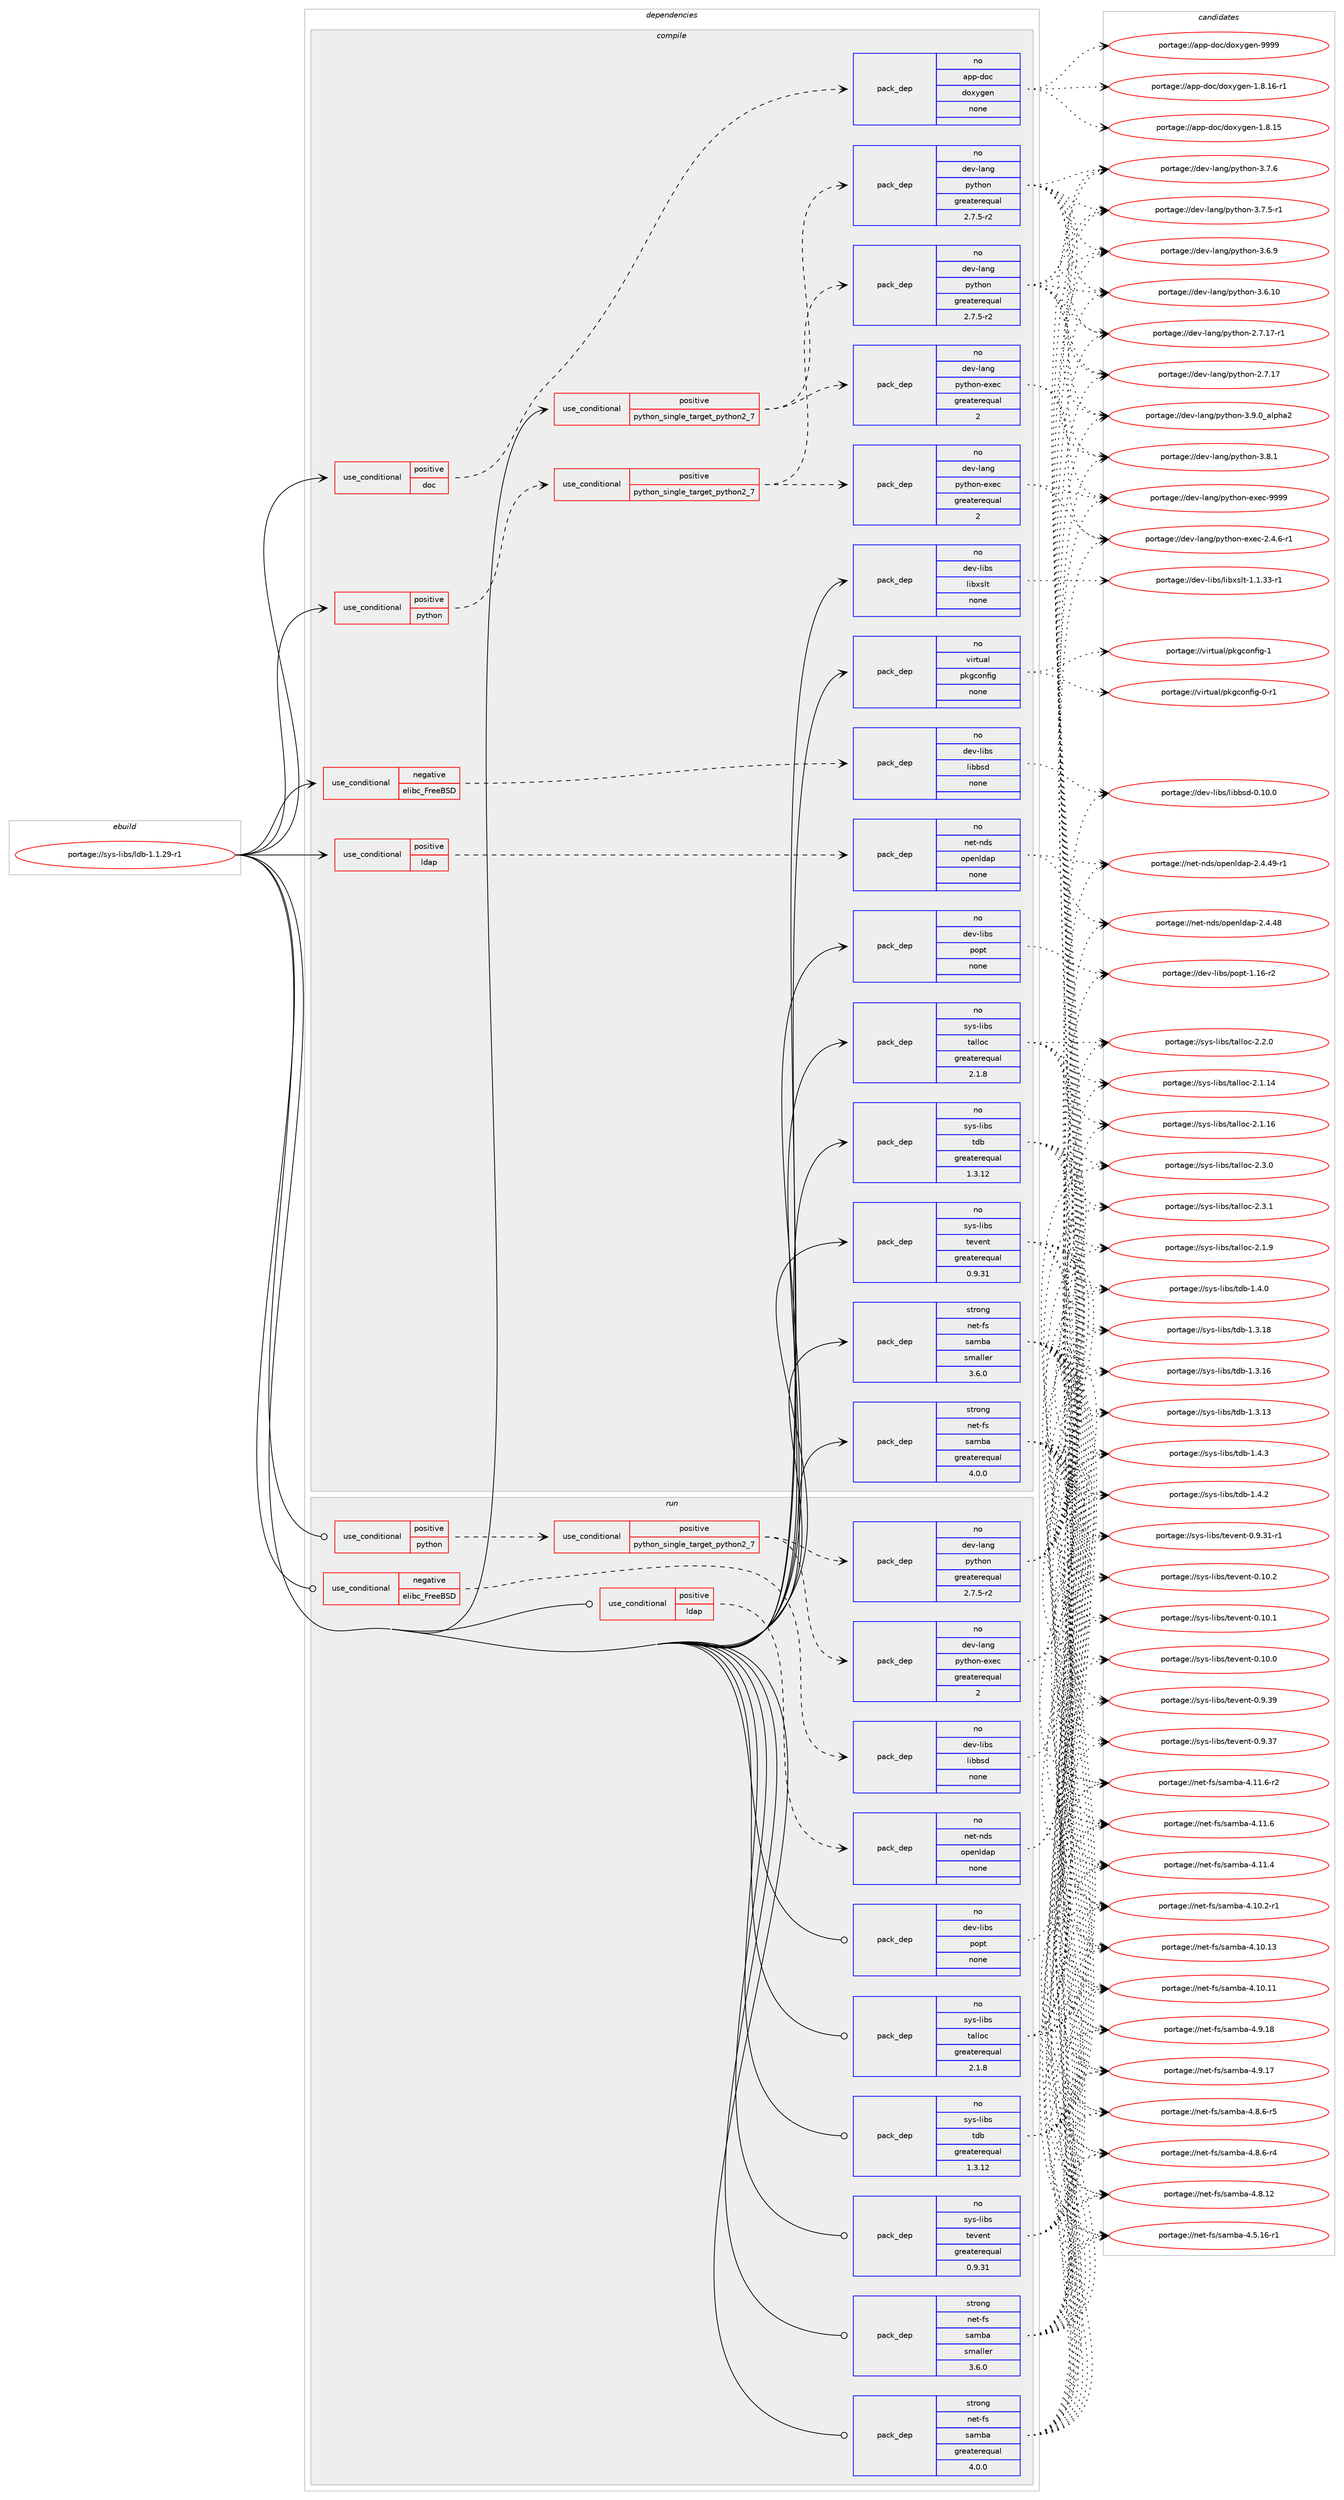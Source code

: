 digraph prolog {

# *************
# Graph options
# *************

newrank=true;
concentrate=true;
compound=true;
graph [rankdir=LR,fontname=Helvetica,fontsize=10,ranksep=1.5];#, ranksep=2.5, nodesep=0.2];
edge  [arrowhead=vee];
node  [fontname=Helvetica,fontsize=10];

# **********
# The ebuild
# **********

subgraph cluster_leftcol {
color=gray;
rank=same;
label=<<i>ebuild</i>>;
id [label="portage://sys-libs/ldb-1.1.29-r1", color=red, width=4, href="../sys-libs/ldb-1.1.29-r1.svg"];
}

# ****************
# The dependencies
# ****************

subgraph cluster_midcol {
color=gray;
label=<<i>dependencies</i>>;
subgraph cluster_compile {
fillcolor="#eeeeee";
style=filled;
label=<<i>compile</i>>;
subgraph cond8039 {
dependency42321 [label=<<TABLE BORDER="0" CELLBORDER="1" CELLSPACING="0" CELLPADDING="4"><TR><TD ROWSPAN="3" CELLPADDING="10">use_conditional</TD></TR><TR><TD>negative</TD></TR><TR><TD>elibc_FreeBSD</TD></TR></TABLE>>, shape=none, color=red];
subgraph pack33317 {
dependency42322 [label=<<TABLE BORDER="0" CELLBORDER="1" CELLSPACING="0" CELLPADDING="4" WIDTH="220"><TR><TD ROWSPAN="6" CELLPADDING="30">pack_dep</TD></TR><TR><TD WIDTH="110">no</TD></TR><TR><TD>dev-libs</TD></TR><TR><TD>libbsd</TD></TR><TR><TD>none</TD></TR><TR><TD></TD></TR></TABLE>>, shape=none, color=blue];
}
dependency42321:e -> dependency42322:w [weight=20,style="dashed",arrowhead="vee"];
}
id:e -> dependency42321:w [weight=20,style="solid",arrowhead="vee"];
subgraph cond8040 {
dependency42323 [label=<<TABLE BORDER="0" CELLBORDER="1" CELLSPACING="0" CELLPADDING="4"><TR><TD ROWSPAN="3" CELLPADDING="10">use_conditional</TD></TR><TR><TD>positive</TD></TR><TR><TD>doc</TD></TR></TABLE>>, shape=none, color=red];
subgraph pack33318 {
dependency42324 [label=<<TABLE BORDER="0" CELLBORDER="1" CELLSPACING="0" CELLPADDING="4" WIDTH="220"><TR><TD ROWSPAN="6" CELLPADDING="30">pack_dep</TD></TR><TR><TD WIDTH="110">no</TD></TR><TR><TD>app-doc</TD></TR><TR><TD>doxygen</TD></TR><TR><TD>none</TD></TR><TR><TD></TD></TR></TABLE>>, shape=none, color=blue];
}
dependency42323:e -> dependency42324:w [weight=20,style="dashed",arrowhead="vee"];
}
id:e -> dependency42323:w [weight=20,style="solid",arrowhead="vee"];
subgraph cond8041 {
dependency42325 [label=<<TABLE BORDER="0" CELLBORDER="1" CELLSPACING="0" CELLPADDING="4"><TR><TD ROWSPAN="3" CELLPADDING="10">use_conditional</TD></TR><TR><TD>positive</TD></TR><TR><TD>ldap</TD></TR></TABLE>>, shape=none, color=red];
subgraph pack33319 {
dependency42326 [label=<<TABLE BORDER="0" CELLBORDER="1" CELLSPACING="0" CELLPADDING="4" WIDTH="220"><TR><TD ROWSPAN="6" CELLPADDING="30">pack_dep</TD></TR><TR><TD WIDTH="110">no</TD></TR><TR><TD>net-nds</TD></TR><TR><TD>openldap</TD></TR><TR><TD>none</TD></TR><TR><TD></TD></TR></TABLE>>, shape=none, color=blue];
}
dependency42325:e -> dependency42326:w [weight=20,style="dashed",arrowhead="vee"];
}
id:e -> dependency42325:w [weight=20,style="solid",arrowhead="vee"];
subgraph cond8042 {
dependency42327 [label=<<TABLE BORDER="0" CELLBORDER="1" CELLSPACING="0" CELLPADDING="4"><TR><TD ROWSPAN="3" CELLPADDING="10">use_conditional</TD></TR><TR><TD>positive</TD></TR><TR><TD>python</TD></TR></TABLE>>, shape=none, color=red];
subgraph cond8043 {
dependency42328 [label=<<TABLE BORDER="0" CELLBORDER="1" CELLSPACING="0" CELLPADDING="4"><TR><TD ROWSPAN="3" CELLPADDING="10">use_conditional</TD></TR><TR><TD>positive</TD></TR><TR><TD>python_single_target_python2_7</TD></TR></TABLE>>, shape=none, color=red];
subgraph pack33320 {
dependency42329 [label=<<TABLE BORDER="0" CELLBORDER="1" CELLSPACING="0" CELLPADDING="4" WIDTH="220"><TR><TD ROWSPAN="6" CELLPADDING="30">pack_dep</TD></TR><TR><TD WIDTH="110">no</TD></TR><TR><TD>dev-lang</TD></TR><TR><TD>python</TD></TR><TR><TD>greaterequal</TD></TR><TR><TD>2.7.5-r2</TD></TR></TABLE>>, shape=none, color=blue];
}
dependency42328:e -> dependency42329:w [weight=20,style="dashed",arrowhead="vee"];
subgraph pack33321 {
dependency42330 [label=<<TABLE BORDER="0" CELLBORDER="1" CELLSPACING="0" CELLPADDING="4" WIDTH="220"><TR><TD ROWSPAN="6" CELLPADDING="30">pack_dep</TD></TR><TR><TD WIDTH="110">no</TD></TR><TR><TD>dev-lang</TD></TR><TR><TD>python-exec</TD></TR><TR><TD>greaterequal</TD></TR><TR><TD>2</TD></TR></TABLE>>, shape=none, color=blue];
}
dependency42328:e -> dependency42330:w [weight=20,style="dashed",arrowhead="vee"];
}
dependency42327:e -> dependency42328:w [weight=20,style="dashed",arrowhead="vee"];
}
id:e -> dependency42327:w [weight=20,style="solid",arrowhead="vee"];
subgraph cond8044 {
dependency42331 [label=<<TABLE BORDER="0" CELLBORDER="1" CELLSPACING="0" CELLPADDING="4"><TR><TD ROWSPAN="3" CELLPADDING="10">use_conditional</TD></TR><TR><TD>positive</TD></TR><TR><TD>python_single_target_python2_7</TD></TR></TABLE>>, shape=none, color=red];
subgraph pack33322 {
dependency42332 [label=<<TABLE BORDER="0" CELLBORDER="1" CELLSPACING="0" CELLPADDING="4" WIDTH="220"><TR><TD ROWSPAN="6" CELLPADDING="30">pack_dep</TD></TR><TR><TD WIDTH="110">no</TD></TR><TR><TD>dev-lang</TD></TR><TR><TD>python</TD></TR><TR><TD>greaterequal</TD></TR><TR><TD>2.7.5-r2</TD></TR></TABLE>>, shape=none, color=blue];
}
dependency42331:e -> dependency42332:w [weight=20,style="dashed",arrowhead="vee"];
subgraph pack33323 {
dependency42333 [label=<<TABLE BORDER="0" CELLBORDER="1" CELLSPACING="0" CELLPADDING="4" WIDTH="220"><TR><TD ROWSPAN="6" CELLPADDING="30">pack_dep</TD></TR><TR><TD WIDTH="110">no</TD></TR><TR><TD>dev-lang</TD></TR><TR><TD>python-exec</TD></TR><TR><TD>greaterequal</TD></TR><TR><TD>2</TD></TR></TABLE>>, shape=none, color=blue];
}
dependency42331:e -> dependency42333:w [weight=20,style="dashed",arrowhead="vee"];
}
id:e -> dependency42331:w [weight=20,style="solid",arrowhead="vee"];
subgraph pack33324 {
dependency42334 [label=<<TABLE BORDER="0" CELLBORDER="1" CELLSPACING="0" CELLPADDING="4" WIDTH="220"><TR><TD ROWSPAN="6" CELLPADDING="30">pack_dep</TD></TR><TR><TD WIDTH="110">no</TD></TR><TR><TD>dev-libs</TD></TR><TR><TD>libxslt</TD></TR><TR><TD>none</TD></TR><TR><TD></TD></TR></TABLE>>, shape=none, color=blue];
}
id:e -> dependency42334:w [weight=20,style="solid",arrowhead="vee"];
subgraph pack33325 {
dependency42335 [label=<<TABLE BORDER="0" CELLBORDER="1" CELLSPACING="0" CELLPADDING="4" WIDTH="220"><TR><TD ROWSPAN="6" CELLPADDING="30">pack_dep</TD></TR><TR><TD WIDTH="110">no</TD></TR><TR><TD>dev-libs</TD></TR><TR><TD>popt</TD></TR><TR><TD>none</TD></TR><TR><TD></TD></TR></TABLE>>, shape=none, color=blue];
}
id:e -> dependency42335:w [weight=20,style="solid",arrowhead="vee"];
subgraph pack33326 {
dependency42336 [label=<<TABLE BORDER="0" CELLBORDER="1" CELLSPACING="0" CELLPADDING="4" WIDTH="220"><TR><TD ROWSPAN="6" CELLPADDING="30">pack_dep</TD></TR><TR><TD WIDTH="110">no</TD></TR><TR><TD>sys-libs</TD></TR><TR><TD>talloc</TD></TR><TR><TD>greaterequal</TD></TR><TR><TD>2.1.8</TD></TR></TABLE>>, shape=none, color=blue];
}
id:e -> dependency42336:w [weight=20,style="solid",arrowhead="vee"];
subgraph pack33327 {
dependency42337 [label=<<TABLE BORDER="0" CELLBORDER="1" CELLSPACING="0" CELLPADDING="4" WIDTH="220"><TR><TD ROWSPAN="6" CELLPADDING="30">pack_dep</TD></TR><TR><TD WIDTH="110">no</TD></TR><TR><TD>sys-libs</TD></TR><TR><TD>tdb</TD></TR><TR><TD>greaterequal</TD></TR><TR><TD>1.3.12</TD></TR></TABLE>>, shape=none, color=blue];
}
id:e -> dependency42337:w [weight=20,style="solid",arrowhead="vee"];
subgraph pack33328 {
dependency42338 [label=<<TABLE BORDER="0" CELLBORDER="1" CELLSPACING="0" CELLPADDING="4" WIDTH="220"><TR><TD ROWSPAN="6" CELLPADDING="30">pack_dep</TD></TR><TR><TD WIDTH="110">no</TD></TR><TR><TD>sys-libs</TD></TR><TR><TD>tevent</TD></TR><TR><TD>greaterequal</TD></TR><TR><TD>0.9.31</TD></TR></TABLE>>, shape=none, color=blue];
}
id:e -> dependency42338:w [weight=20,style="solid",arrowhead="vee"];
subgraph pack33329 {
dependency42339 [label=<<TABLE BORDER="0" CELLBORDER="1" CELLSPACING="0" CELLPADDING="4" WIDTH="220"><TR><TD ROWSPAN="6" CELLPADDING="30">pack_dep</TD></TR><TR><TD WIDTH="110">no</TD></TR><TR><TD>virtual</TD></TR><TR><TD>pkgconfig</TD></TR><TR><TD>none</TD></TR><TR><TD></TD></TR></TABLE>>, shape=none, color=blue];
}
id:e -> dependency42339:w [weight=20,style="solid",arrowhead="vee"];
subgraph pack33330 {
dependency42340 [label=<<TABLE BORDER="0" CELLBORDER="1" CELLSPACING="0" CELLPADDING="4" WIDTH="220"><TR><TD ROWSPAN="6" CELLPADDING="30">pack_dep</TD></TR><TR><TD WIDTH="110">strong</TD></TR><TR><TD>net-fs</TD></TR><TR><TD>samba</TD></TR><TR><TD>greaterequal</TD></TR><TR><TD>4.0.0</TD></TR></TABLE>>, shape=none, color=blue];
}
id:e -> dependency42340:w [weight=20,style="solid",arrowhead="vee"];
subgraph pack33331 {
dependency42341 [label=<<TABLE BORDER="0" CELLBORDER="1" CELLSPACING="0" CELLPADDING="4" WIDTH="220"><TR><TD ROWSPAN="6" CELLPADDING="30">pack_dep</TD></TR><TR><TD WIDTH="110">strong</TD></TR><TR><TD>net-fs</TD></TR><TR><TD>samba</TD></TR><TR><TD>smaller</TD></TR><TR><TD>3.6.0</TD></TR></TABLE>>, shape=none, color=blue];
}
id:e -> dependency42341:w [weight=20,style="solid",arrowhead="vee"];
}
subgraph cluster_compileandrun {
fillcolor="#eeeeee";
style=filled;
label=<<i>compile and run</i>>;
}
subgraph cluster_run {
fillcolor="#eeeeee";
style=filled;
label=<<i>run</i>>;
subgraph cond8045 {
dependency42342 [label=<<TABLE BORDER="0" CELLBORDER="1" CELLSPACING="0" CELLPADDING="4"><TR><TD ROWSPAN="3" CELLPADDING="10">use_conditional</TD></TR><TR><TD>negative</TD></TR><TR><TD>elibc_FreeBSD</TD></TR></TABLE>>, shape=none, color=red];
subgraph pack33332 {
dependency42343 [label=<<TABLE BORDER="0" CELLBORDER="1" CELLSPACING="0" CELLPADDING="4" WIDTH="220"><TR><TD ROWSPAN="6" CELLPADDING="30">pack_dep</TD></TR><TR><TD WIDTH="110">no</TD></TR><TR><TD>dev-libs</TD></TR><TR><TD>libbsd</TD></TR><TR><TD>none</TD></TR><TR><TD></TD></TR></TABLE>>, shape=none, color=blue];
}
dependency42342:e -> dependency42343:w [weight=20,style="dashed",arrowhead="vee"];
}
id:e -> dependency42342:w [weight=20,style="solid",arrowhead="odot"];
subgraph cond8046 {
dependency42344 [label=<<TABLE BORDER="0" CELLBORDER="1" CELLSPACING="0" CELLPADDING="4"><TR><TD ROWSPAN="3" CELLPADDING="10">use_conditional</TD></TR><TR><TD>positive</TD></TR><TR><TD>ldap</TD></TR></TABLE>>, shape=none, color=red];
subgraph pack33333 {
dependency42345 [label=<<TABLE BORDER="0" CELLBORDER="1" CELLSPACING="0" CELLPADDING="4" WIDTH="220"><TR><TD ROWSPAN="6" CELLPADDING="30">pack_dep</TD></TR><TR><TD WIDTH="110">no</TD></TR><TR><TD>net-nds</TD></TR><TR><TD>openldap</TD></TR><TR><TD>none</TD></TR><TR><TD></TD></TR></TABLE>>, shape=none, color=blue];
}
dependency42344:e -> dependency42345:w [weight=20,style="dashed",arrowhead="vee"];
}
id:e -> dependency42344:w [weight=20,style="solid",arrowhead="odot"];
subgraph cond8047 {
dependency42346 [label=<<TABLE BORDER="0" CELLBORDER="1" CELLSPACING="0" CELLPADDING="4"><TR><TD ROWSPAN="3" CELLPADDING="10">use_conditional</TD></TR><TR><TD>positive</TD></TR><TR><TD>python</TD></TR></TABLE>>, shape=none, color=red];
subgraph cond8048 {
dependency42347 [label=<<TABLE BORDER="0" CELLBORDER="1" CELLSPACING="0" CELLPADDING="4"><TR><TD ROWSPAN="3" CELLPADDING="10">use_conditional</TD></TR><TR><TD>positive</TD></TR><TR><TD>python_single_target_python2_7</TD></TR></TABLE>>, shape=none, color=red];
subgraph pack33334 {
dependency42348 [label=<<TABLE BORDER="0" CELLBORDER="1" CELLSPACING="0" CELLPADDING="4" WIDTH="220"><TR><TD ROWSPAN="6" CELLPADDING="30">pack_dep</TD></TR><TR><TD WIDTH="110">no</TD></TR><TR><TD>dev-lang</TD></TR><TR><TD>python</TD></TR><TR><TD>greaterequal</TD></TR><TR><TD>2.7.5-r2</TD></TR></TABLE>>, shape=none, color=blue];
}
dependency42347:e -> dependency42348:w [weight=20,style="dashed",arrowhead="vee"];
subgraph pack33335 {
dependency42349 [label=<<TABLE BORDER="0" CELLBORDER="1" CELLSPACING="0" CELLPADDING="4" WIDTH="220"><TR><TD ROWSPAN="6" CELLPADDING="30">pack_dep</TD></TR><TR><TD WIDTH="110">no</TD></TR><TR><TD>dev-lang</TD></TR><TR><TD>python-exec</TD></TR><TR><TD>greaterequal</TD></TR><TR><TD>2</TD></TR></TABLE>>, shape=none, color=blue];
}
dependency42347:e -> dependency42349:w [weight=20,style="dashed",arrowhead="vee"];
}
dependency42346:e -> dependency42347:w [weight=20,style="dashed",arrowhead="vee"];
}
id:e -> dependency42346:w [weight=20,style="solid",arrowhead="odot"];
subgraph pack33336 {
dependency42350 [label=<<TABLE BORDER="0" CELLBORDER="1" CELLSPACING="0" CELLPADDING="4" WIDTH="220"><TR><TD ROWSPAN="6" CELLPADDING="30">pack_dep</TD></TR><TR><TD WIDTH="110">no</TD></TR><TR><TD>dev-libs</TD></TR><TR><TD>popt</TD></TR><TR><TD>none</TD></TR><TR><TD></TD></TR></TABLE>>, shape=none, color=blue];
}
id:e -> dependency42350:w [weight=20,style="solid",arrowhead="odot"];
subgraph pack33337 {
dependency42351 [label=<<TABLE BORDER="0" CELLBORDER="1" CELLSPACING="0" CELLPADDING="4" WIDTH="220"><TR><TD ROWSPAN="6" CELLPADDING="30">pack_dep</TD></TR><TR><TD WIDTH="110">no</TD></TR><TR><TD>sys-libs</TD></TR><TR><TD>talloc</TD></TR><TR><TD>greaterequal</TD></TR><TR><TD>2.1.8</TD></TR></TABLE>>, shape=none, color=blue];
}
id:e -> dependency42351:w [weight=20,style="solid",arrowhead="odot"];
subgraph pack33338 {
dependency42352 [label=<<TABLE BORDER="0" CELLBORDER="1" CELLSPACING="0" CELLPADDING="4" WIDTH="220"><TR><TD ROWSPAN="6" CELLPADDING="30">pack_dep</TD></TR><TR><TD WIDTH="110">no</TD></TR><TR><TD>sys-libs</TD></TR><TR><TD>tdb</TD></TR><TR><TD>greaterequal</TD></TR><TR><TD>1.3.12</TD></TR></TABLE>>, shape=none, color=blue];
}
id:e -> dependency42352:w [weight=20,style="solid",arrowhead="odot"];
subgraph pack33339 {
dependency42353 [label=<<TABLE BORDER="0" CELLBORDER="1" CELLSPACING="0" CELLPADDING="4" WIDTH="220"><TR><TD ROWSPAN="6" CELLPADDING="30">pack_dep</TD></TR><TR><TD WIDTH="110">no</TD></TR><TR><TD>sys-libs</TD></TR><TR><TD>tevent</TD></TR><TR><TD>greaterequal</TD></TR><TR><TD>0.9.31</TD></TR></TABLE>>, shape=none, color=blue];
}
id:e -> dependency42353:w [weight=20,style="solid",arrowhead="odot"];
subgraph pack33340 {
dependency42354 [label=<<TABLE BORDER="0" CELLBORDER="1" CELLSPACING="0" CELLPADDING="4" WIDTH="220"><TR><TD ROWSPAN="6" CELLPADDING="30">pack_dep</TD></TR><TR><TD WIDTH="110">strong</TD></TR><TR><TD>net-fs</TD></TR><TR><TD>samba</TD></TR><TR><TD>greaterequal</TD></TR><TR><TD>4.0.0</TD></TR></TABLE>>, shape=none, color=blue];
}
id:e -> dependency42354:w [weight=20,style="solid",arrowhead="odot"];
subgraph pack33341 {
dependency42355 [label=<<TABLE BORDER="0" CELLBORDER="1" CELLSPACING="0" CELLPADDING="4" WIDTH="220"><TR><TD ROWSPAN="6" CELLPADDING="30">pack_dep</TD></TR><TR><TD WIDTH="110">strong</TD></TR><TR><TD>net-fs</TD></TR><TR><TD>samba</TD></TR><TR><TD>smaller</TD></TR><TR><TD>3.6.0</TD></TR></TABLE>>, shape=none, color=blue];
}
id:e -> dependency42355:w [weight=20,style="solid",arrowhead="odot"];
}
}

# **************
# The candidates
# **************

subgraph cluster_choices {
rank=same;
color=gray;
label=<<i>candidates</i>>;

subgraph choice33317 {
color=black;
nodesep=1;
choice100101118451081059811547108105989811510045484649484648 [label="portage://dev-libs/libbsd-0.10.0", color=red, width=4,href="../dev-libs/libbsd-0.10.0.svg"];
dependency42322:e -> choice100101118451081059811547108105989811510045484649484648:w [style=dotted,weight="100"];
}
subgraph choice33318 {
color=black;
nodesep=1;
choice971121124510011199471001111201211031011104557575757 [label="portage://app-doc/doxygen-9999", color=red, width=4,href="../app-doc/doxygen-9999.svg"];
choice97112112451001119947100111120121103101110454946564649544511449 [label="portage://app-doc/doxygen-1.8.16-r1", color=red, width=4,href="../app-doc/doxygen-1.8.16-r1.svg"];
choice9711211245100111994710011112012110310111045494656464953 [label="portage://app-doc/doxygen-1.8.15", color=red, width=4,href="../app-doc/doxygen-1.8.15.svg"];
dependency42324:e -> choice971121124510011199471001111201211031011104557575757:w [style=dotted,weight="100"];
dependency42324:e -> choice97112112451001119947100111120121103101110454946564649544511449:w [style=dotted,weight="100"];
dependency42324:e -> choice9711211245100111994710011112012110310111045494656464953:w [style=dotted,weight="100"];
}
subgraph choice33319 {
color=black;
nodesep=1;
choice110101116451101001154711111210111010810097112455046524652574511449 [label="portage://net-nds/openldap-2.4.49-r1", color=red, width=4,href="../net-nds/openldap-2.4.49-r1.svg"];
choice11010111645110100115471111121011101081009711245504652465256 [label="portage://net-nds/openldap-2.4.48", color=red, width=4,href="../net-nds/openldap-2.4.48.svg"];
dependency42326:e -> choice110101116451101001154711111210111010810097112455046524652574511449:w [style=dotted,weight="100"];
dependency42326:e -> choice11010111645110100115471111121011101081009711245504652465256:w [style=dotted,weight="100"];
}
subgraph choice33320 {
color=black;
nodesep=1;
choice10010111845108971101034711212111610411111045514657464895971081121049750 [label="portage://dev-lang/python-3.9.0_alpha2", color=red, width=4,href="../dev-lang/python-3.9.0_alpha2.svg"];
choice100101118451089711010347112121116104111110455146564649 [label="portage://dev-lang/python-3.8.1", color=red, width=4,href="../dev-lang/python-3.8.1.svg"];
choice100101118451089711010347112121116104111110455146554654 [label="portage://dev-lang/python-3.7.6", color=red, width=4,href="../dev-lang/python-3.7.6.svg"];
choice1001011184510897110103471121211161041111104551465546534511449 [label="portage://dev-lang/python-3.7.5-r1", color=red, width=4,href="../dev-lang/python-3.7.5-r1.svg"];
choice100101118451089711010347112121116104111110455146544657 [label="portage://dev-lang/python-3.6.9", color=red, width=4,href="../dev-lang/python-3.6.9.svg"];
choice10010111845108971101034711212111610411111045514654464948 [label="portage://dev-lang/python-3.6.10", color=red, width=4,href="../dev-lang/python-3.6.10.svg"];
choice100101118451089711010347112121116104111110455046554649554511449 [label="portage://dev-lang/python-2.7.17-r1", color=red, width=4,href="../dev-lang/python-2.7.17-r1.svg"];
choice10010111845108971101034711212111610411111045504655464955 [label="portage://dev-lang/python-2.7.17", color=red, width=4,href="../dev-lang/python-2.7.17.svg"];
dependency42329:e -> choice10010111845108971101034711212111610411111045514657464895971081121049750:w [style=dotted,weight="100"];
dependency42329:e -> choice100101118451089711010347112121116104111110455146564649:w [style=dotted,weight="100"];
dependency42329:e -> choice100101118451089711010347112121116104111110455146554654:w [style=dotted,weight="100"];
dependency42329:e -> choice1001011184510897110103471121211161041111104551465546534511449:w [style=dotted,weight="100"];
dependency42329:e -> choice100101118451089711010347112121116104111110455146544657:w [style=dotted,weight="100"];
dependency42329:e -> choice10010111845108971101034711212111610411111045514654464948:w [style=dotted,weight="100"];
dependency42329:e -> choice100101118451089711010347112121116104111110455046554649554511449:w [style=dotted,weight="100"];
dependency42329:e -> choice10010111845108971101034711212111610411111045504655464955:w [style=dotted,weight="100"];
}
subgraph choice33321 {
color=black;
nodesep=1;
choice10010111845108971101034711212111610411111045101120101994557575757 [label="portage://dev-lang/python-exec-9999", color=red, width=4,href="../dev-lang/python-exec-9999.svg"];
choice10010111845108971101034711212111610411111045101120101994550465246544511449 [label="portage://dev-lang/python-exec-2.4.6-r1", color=red, width=4,href="../dev-lang/python-exec-2.4.6-r1.svg"];
dependency42330:e -> choice10010111845108971101034711212111610411111045101120101994557575757:w [style=dotted,weight="100"];
dependency42330:e -> choice10010111845108971101034711212111610411111045101120101994550465246544511449:w [style=dotted,weight="100"];
}
subgraph choice33322 {
color=black;
nodesep=1;
choice10010111845108971101034711212111610411111045514657464895971081121049750 [label="portage://dev-lang/python-3.9.0_alpha2", color=red, width=4,href="../dev-lang/python-3.9.0_alpha2.svg"];
choice100101118451089711010347112121116104111110455146564649 [label="portage://dev-lang/python-3.8.1", color=red, width=4,href="../dev-lang/python-3.8.1.svg"];
choice100101118451089711010347112121116104111110455146554654 [label="portage://dev-lang/python-3.7.6", color=red, width=4,href="../dev-lang/python-3.7.6.svg"];
choice1001011184510897110103471121211161041111104551465546534511449 [label="portage://dev-lang/python-3.7.5-r1", color=red, width=4,href="../dev-lang/python-3.7.5-r1.svg"];
choice100101118451089711010347112121116104111110455146544657 [label="portage://dev-lang/python-3.6.9", color=red, width=4,href="../dev-lang/python-3.6.9.svg"];
choice10010111845108971101034711212111610411111045514654464948 [label="portage://dev-lang/python-3.6.10", color=red, width=4,href="../dev-lang/python-3.6.10.svg"];
choice100101118451089711010347112121116104111110455046554649554511449 [label="portage://dev-lang/python-2.7.17-r1", color=red, width=4,href="../dev-lang/python-2.7.17-r1.svg"];
choice10010111845108971101034711212111610411111045504655464955 [label="portage://dev-lang/python-2.7.17", color=red, width=4,href="../dev-lang/python-2.7.17.svg"];
dependency42332:e -> choice10010111845108971101034711212111610411111045514657464895971081121049750:w [style=dotted,weight="100"];
dependency42332:e -> choice100101118451089711010347112121116104111110455146564649:w [style=dotted,weight="100"];
dependency42332:e -> choice100101118451089711010347112121116104111110455146554654:w [style=dotted,weight="100"];
dependency42332:e -> choice1001011184510897110103471121211161041111104551465546534511449:w [style=dotted,weight="100"];
dependency42332:e -> choice100101118451089711010347112121116104111110455146544657:w [style=dotted,weight="100"];
dependency42332:e -> choice10010111845108971101034711212111610411111045514654464948:w [style=dotted,weight="100"];
dependency42332:e -> choice100101118451089711010347112121116104111110455046554649554511449:w [style=dotted,weight="100"];
dependency42332:e -> choice10010111845108971101034711212111610411111045504655464955:w [style=dotted,weight="100"];
}
subgraph choice33323 {
color=black;
nodesep=1;
choice10010111845108971101034711212111610411111045101120101994557575757 [label="portage://dev-lang/python-exec-9999", color=red, width=4,href="../dev-lang/python-exec-9999.svg"];
choice10010111845108971101034711212111610411111045101120101994550465246544511449 [label="portage://dev-lang/python-exec-2.4.6-r1", color=red, width=4,href="../dev-lang/python-exec-2.4.6-r1.svg"];
dependency42333:e -> choice10010111845108971101034711212111610411111045101120101994557575757:w [style=dotted,weight="100"];
dependency42333:e -> choice10010111845108971101034711212111610411111045101120101994550465246544511449:w [style=dotted,weight="100"];
}
subgraph choice33324 {
color=black;
nodesep=1;
choice10010111845108105981154710810598120115108116454946494651514511449 [label="portage://dev-libs/libxslt-1.1.33-r1", color=red, width=4,href="../dev-libs/libxslt-1.1.33-r1.svg"];
dependency42334:e -> choice10010111845108105981154710810598120115108116454946494651514511449:w [style=dotted,weight="100"];
}
subgraph choice33325 {
color=black;
nodesep=1;
choice10010111845108105981154711211111211645494649544511450 [label="portage://dev-libs/popt-1.16-r2", color=red, width=4,href="../dev-libs/popt-1.16-r2.svg"];
dependency42335:e -> choice10010111845108105981154711211111211645494649544511450:w [style=dotted,weight="100"];
}
subgraph choice33326 {
color=black;
nodesep=1;
choice1151211154510810598115471169710810811199455046514649 [label="portage://sys-libs/talloc-2.3.1", color=red, width=4,href="../sys-libs/talloc-2.3.1.svg"];
choice1151211154510810598115471169710810811199455046514648 [label="portage://sys-libs/talloc-2.3.0", color=red, width=4,href="../sys-libs/talloc-2.3.0.svg"];
choice1151211154510810598115471169710810811199455046504648 [label="portage://sys-libs/talloc-2.2.0", color=red, width=4,href="../sys-libs/talloc-2.2.0.svg"];
choice1151211154510810598115471169710810811199455046494657 [label="portage://sys-libs/talloc-2.1.9", color=red, width=4,href="../sys-libs/talloc-2.1.9.svg"];
choice115121115451081059811547116971081081119945504649464954 [label="portage://sys-libs/talloc-2.1.16", color=red, width=4,href="../sys-libs/talloc-2.1.16.svg"];
choice115121115451081059811547116971081081119945504649464952 [label="portage://sys-libs/talloc-2.1.14", color=red, width=4,href="../sys-libs/talloc-2.1.14.svg"];
dependency42336:e -> choice1151211154510810598115471169710810811199455046514649:w [style=dotted,weight="100"];
dependency42336:e -> choice1151211154510810598115471169710810811199455046514648:w [style=dotted,weight="100"];
dependency42336:e -> choice1151211154510810598115471169710810811199455046504648:w [style=dotted,weight="100"];
dependency42336:e -> choice1151211154510810598115471169710810811199455046494657:w [style=dotted,weight="100"];
dependency42336:e -> choice115121115451081059811547116971081081119945504649464954:w [style=dotted,weight="100"];
dependency42336:e -> choice115121115451081059811547116971081081119945504649464952:w [style=dotted,weight="100"];
}
subgraph choice33327 {
color=black;
nodesep=1;
choice11512111545108105981154711610098454946524651 [label="portage://sys-libs/tdb-1.4.3", color=red, width=4,href="../sys-libs/tdb-1.4.3.svg"];
choice11512111545108105981154711610098454946524650 [label="portage://sys-libs/tdb-1.4.2", color=red, width=4,href="../sys-libs/tdb-1.4.2.svg"];
choice11512111545108105981154711610098454946524648 [label="portage://sys-libs/tdb-1.4.0", color=red, width=4,href="../sys-libs/tdb-1.4.0.svg"];
choice1151211154510810598115471161009845494651464956 [label="portage://sys-libs/tdb-1.3.18", color=red, width=4,href="../sys-libs/tdb-1.3.18.svg"];
choice1151211154510810598115471161009845494651464954 [label="portage://sys-libs/tdb-1.3.16", color=red, width=4,href="../sys-libs/tdb-1.3.16.svg"];
choice1151211154510810598115471161009845494651464951 [label="portage://sys-libs/tdb-1.3.13", color=red, width=4,href="../sys-libs/tdb-1.3.13.svg"];
dependency42337:e -> choice11512111545108105981154711610098454946524651:w [style=dotted,weight="100"];
dependency42337:e -> choice11512111545108105981154711610098454946524650:w [style=dotted,weight="100"];
dependency42337:e -> choice11512111545108105981154711610098454946524648:w [style=dotted,weight="100"];
dependency42337:e -> choice1151211154510810598115471161009845494651464956:w [style=dotted,weight="100"];
dependency42337:e -> choice1151211154510810598115471161009845494651464954:w [style=dotted,weight="100"];
dependency42337:e -> choice1151211154510810598115471161009845494651464951:w [style=dotted,weight="100"];
}
subgraph choice33328 {
color=black;
nodesep=1;
choice11512111545108105981154711610111810111011645484657465157 [label="portage://sys-libs/tevent-0.9.39", color=red, width=4,href="../sys-libs/tevent-0.9.39.svg"];
choice11512111545108105981154711610111810111011645484657465155 [label="portage://sys-libs/tevent-0.9.37", color=red, width=4,href="../sys-libs/tevent-0.9.37.svg"];
choice115121115451081059811547116101118101110116454846574651494511449 [label="portage://sys-libs/tevent-0.9.31-r1", color=red, width=4,href="../sys-libs/tevent-0.9.31-r1.svg"];
choice11512111545108105981154711610111810111011645484649484650 [label="portage://sys-libs/tevent-0.10.2", color=red, width=4,href="../sys-libs/tevent-0.10.2.svg"];
choice11512111545108105981154711610111810111011645484649484649 [label="portage://sys-libs/tevent-0.10.1", color=red, width=4,href="../sys-libs/tevent-0.10.1.svg"];
choice11512111545108105981154711610111810111011645484649484648 [label="portage://sys-libs/tevent-0.10.0", color=red, width=4,href="../sys-libs/tevent-0.10.0.svg"];
dependency42338:e -> choice11512111545108105981154711610111810111011645484657465157:w [style=dotted,weight="100"];
dependency42338:e -> choice11512111545108105981154711610111810111011645484657465155:w [style=dotted,weight="100"];
dependency42338:e -> choice115121115451081059811547116101118101110116454846574651494511449:w [style=dotted,weight="100"];
dependency42338:e -> choice11512111545108105981154711610111810111011645484649484650:w [style=dotted,weight="100"];
dependency42338:e -> choice11512111545108105981154711610111810111011645484649484649:w [style=dotted,weight="100"];
dependency42338:e -> choice11512111545108105981154711610111810111011645484649484648:w [style=dotted,weight="100"];
}
subgraph choice33329 {
color=black;
nodesep=1;
choice1181051141161179710847112107103991111101021051034549 [label="portage://virtual/pkgconfig-1", color=red, width=4,href="../virtual/pkgconfig-1.svg"];
choice11810511411611797108471121071039911111010210510345484511449 [label="portage://virtual/pkgconfig-0-r1", color=red, width=4,href="../virtual/pkgconfig-0-r1.svg"];
dependency42339:e -> choice1181051141161179710847112107103991111101021051034549:w [style=dotted,weight="100"];
dependency42339:e -> choice11810511411611797108471121071039911111010210510345484511449:w [style=dotted,weight="100"];
}
subgraph choice33330 {
color=black;
nodesep=1;
choice110101116451021154711597109989745524657464956 [label="portage://net-fs/samba-4.9.18", color=red, width=4,href="../net-fs/samba-4.9.18.svg"];
choice110101116451021154711597109989745524657464955 [label="portage://net-fs/samba-4.9.17", color=red, width=4,href="../net-fs/samba-4.9.17.svg"];
choice11010111645102115471159710998974552465646544511453 [label="portage://net-fs/samba-4.8.6-r5", color=red, width=4,href="../net-fs/samba-4.8.6-r5.svg"];
choice11010111645102115471159710998974552465646544511452 [label="portage://net-fs/samba-4.8.6-r4", color=red, width=4,href="../net-fs/samba-4.8.6-r4.svg"];
choice110101116451021154711597109989745524656464950 [label="portage://net-fs/samba-4.8.12", color=red, width=4,href="../net-fs/samba-4.8.12.svg"];
choice1101011164510211547115971099897455246534649544511449 [label="portage://net-fs/samba-4.5.16-r1", color=red, width=4,href="../net-fs/samba-4.5.16-r1.svg"];
choice1101011164510211547115971099897455246494946544511450 [label="portage://net-fs/samba-4.11.6-r2", color=red, width=4,href="../net-fs/samba-4.11.6-r2.svg"];
choice110101116451021154711597109989745524649494654 [label="portage://net-fs/samba-4.11.6", color=red, width=4,href="../net-fs/samba-4.11.6.svg"];
choice110101116451021154711597109989745524649494652 [label="portage://net-fs/samba-4.11.4", color=red, width=4,href="../net-fs/samba-4.11.4.svg"];
choice1101011164510211547115971099897455246494846504511449 [label="portage://net-fs/samba-4.10.2-r1", color=red, width=4,href="../net-fs/samba-4.10.2-r1.svg"];
choice11010111645102115471159710998974552464948464951 [label="portage://net-fs/samba-4.10.13", color=red, width=4,href="../net-fs/samba-4.10.13.svg"];
choice11010111645102115471159710998974552464948464949 [label="portage://net-fs/samba-4.10.11", color=red, width=4,href="../net-fs/samba-4.10.11.svg"];
dependency42340:e -> choice110101116451021154711597109989745524657464956:w [style=dotted,weight="100"];
dependency42340:e -> choice110101116451021154711597109989745524657464955:w [style=dotted,weight="100"];
dependency42340:e -> choice11010111645102115471159710998974552465646544511453:w [style=dotted,weight="100"];
dependency42340:e -> choice11010111645102115471159710998974552465646544511452:w [style=dotted,weight="100"];
dependency42340:e -> choice110101116451021154711597109989745524656464950:w [style=dotted,weight="100"];
dependency42340:e -> choice1101011164510211547115971099897455246534649544511449:w [style=dotted,weight="100"];
dependency42340:e -> choice1101011164510211547115971099897455246494946544511450:w [style=dotted,weight="100"];
dependency42340:e -> choice110101116451021154711597109989745524649494654:w [style=dotted,weight="100"];
dependency42340:e -> choice110101116451021154711597109989745524649494652:w [style=dotted,weight="100"];
dependency42340:e -> choice1101011164510211547115971099897455246494846504511449:w [style=dotted,weight="100"];
dependency42340:e -> choice11010111645102115471159710998974552464948464951:w [style=dotted,weight="100"];
dependency42340:e -> choice11010111645102115471159710998974552464948464949:w [style=dotted,weight="100"];
}
subgraph choice33331 {
color=black;
nodesep=1;
choice110101116451021154711597109989745524657464956 [label="portage://net-fs/samba-4.9.18", color=red, width=4,href="../net-fs/samba-4.9.18.svg"];
choice110101116451021154711597109989745524657464955 [label="portage://net-fs/samba-4.9.17", color=red, width=4,href="../net-fs/samba-4.9.17.svg"];
choice11010111645102115471159710998974552465646544511453 [label="portage://net-fs/samba-4.8.6-r5", color=red, width=4,href="../net-fs/samba-4.8.6-r5.svg"];
choice11010111645102115471159710998974552465646544511452 [label="portage://net-fs/samba-4.8.6-r4", color=red, width=4,href="../net-fs/samba-4.8.6-r4.svg"];
choice110101116451021154711597109989745524656464950 [label="portage://net-fs/samba-4.8.12", color=red, width=4,href="../net-fs/samba-4.8.12.svg"];
choice1101011164510211547115971099897455246534649544511449 [label="portage://net-fs/samba-4.5.16-r1", color=red, width=4,href="../net-fs/samba-4.5.16-r1.svg"];
choice1101011164510211547115971099897455246494946544511450 [label="portage://net-fs/samba-4.11.6-r2", color=red, width=4,href="../net-fs/samba-4.11.6-r2.svg"];
choice110101116451021154711597109989745524649494654 [label="portage://net-fs/samba-4.11.6", color=red, width=4,href="../net-fs/samba-4.11.6.svg"];
choice110101116451021154711597109989745524649494652 [label="portage://net-fs/samba-4.11.4", color=red, width=4,href="../net-fs/samba-4.11.4.svg"];
choice1101011164510211547115971099897455246494846504511449 [label="portage://net-fs/samba-4.10.2-r1", color=red, width=4,href="../net-fs/samba-4.10.2-r1.svg"];
choice11010111645102115471159710998974552464948464951 [label="portage://net-fs/samba-4.10.13", color=red, width=4,href="../net-fs/samba-4.10.13.svg"];
choice11010111645102115471159710998974552464948464949 [label="portage://net-fs/samba-4.10.11", color=red, width=4,href="../net-fs/samba-4.10.11.svg"];
dependency42341:e -> choice110101116451021154711597109989745524657464956:w [style=dotted,weight="100"];
dependency42341:e -> choice110101116451021154711597109989745524657464955:w [style=dotted,weight="100"];
dependency42341:e -> choice11010111645102115471159710998974552465646544511453:w [style=dotted,weight="100"];
dependency42341:e -> choice11010111645102115471159710998974552465646544511452:w [style=dotted,weight="100"];
dependency42341:e -> choice110101116451021154711597109989745524656464950:w [style=dotted,weight="100"];
dependency42341:e -> choice1101011164510211547115971099897455246534649544511449:w [style=dotted,weight="100"];
dependency42341:e -> choice1101011164510211547115971099897455246494946544511450:w [style=dotted,weight="100"];
dependency42341:e -> choice110101116451021154711597109989745524649494654:w [style=dotted,weight="100"];
dependency42341:e -> choice110101116451021154711597109989745524649494652:w [style=dotted,weight="100"];
dependency42341:e -> choice1101011164510211547115971099897455246494846504511449:w [style=dotted,weight="100"];
dependency42341:e -> choice11010111645102115471159710998974552464948464951:w [style=dotted,weight="100"];
dependency42341:e -> choice11010111645102115471159710998974552464948464949:w [style=dotted,weight="100"];
}
subgraph choice33332 {
color=black;
nodesep=1;
choice100101118451081059811547108105989811510045484649484648 [label="portage://dev-libs/libbsd-0.10.0", color=red, width=4,href="../dev-libs/libbsd-0.10.0.svg"];
dependency42343:e -> choice100101118451081059811547108105989811510045484649484648:w [style=dotted,weight="100"];
}
subgraph choice33333 {
color=black;
nodesep=1;
choice110101116451101001154711111210111010810097112455046524652574511449 [label="portage://net-nds/openldap-2.4.49-r1", color=red, width=4,href="../net-nds/openldap-2.4.49-r1.svg"];
choice11010111645110100115471111121011101081009711245504652465256 [label="portage://net-nds/openldap-2.4.48", color=red, width=4,href="../net-nds/openldap-2.4.48.svg"];
dependency42345:e -> choice110101116451101001154711111210111010810097112455046524652574511449:w [style=dotted,weight="100"];
dependency42345:e -> choice11010111645110100115471111121011101081009711245504652465256:w [style=dotted,weight="100"];
}
subgraph choice33334 {
color=black;
nodesep=1;
choice10010111845108971101034711212111610411111045514657464895971081121049750 [label="portage://dev-lang/python-3.9.0_alpha2", color=red, width=4,href="../dev-lang/python-3.9.0_alpha2.svg"];
choice100101118451089711010347112121116104111110455146564649 [label="portage://dev-lang/python-3.8.1", color=red, width=4,href="../dev-lang/python-3.8.1.svg"];
choice100101118451089711010347112121116104111110455146554654 [label="portage://dev-lang/python-3.7.6", color=red, width=4,href="../dev-lang/python-3.7.6.svg"];
choice1001011184510897110103471121211161041111104551465546534511449 [label="portage://dev-lang/python-3.7.5-r1", color=red, width=4,href="../dev-lang/python-3.7.5-r1.svg"];
choice100101118451089711010347112121116104111110455146544657 [label="portage://dev-lang/python-3.6.9", color=red, width=4,href="../dev-lang/python-3.6.9.svg"];
choice10010111845108971101034711212111610411111045514654464948 [label="portage://dev-lang/python-3.6.10", color=red, width=4,href="../dev-lang/python-3.6.10.svg"];
choice100101118451089711010347112121116104111110455046554649554511449 [label="portage://dev-lang/python-2.7.17-r1", color=red, width=4,href="../dev-lang/python-2.7.17-r1.svg"];
choice10010111845108971101034711212111610411111045504655464955 [label="portage://dev-lang/python-2.7.17", color=red, width=4,href="../dev-lang/python-2.7.17.svg"];
dependency42348:e -> choice10010111845108971101034711212111610411111045514657464895971081121049750:w [style=dotted,weight="100"];
dependency42348:e -> choice100101118451089711010347112121116104111110455146564649:w [style=dotted,weight="100"];
dependency42348:e -> choice100101118451089711010347112121116104111110455146554654:w [style=dotted,weight="100"];
dependency42348:e -> choice1001011184510897110103471121211161041111104551465546534511449:w [style=dotted,weight="100"];
dependency42348:e -> choice100101118451089711010347112121116104111110455146544657:w [style=dotted,weight="100"];
dependency42348:e -> choice10010111845108971101034711212111610411111045514654464948:w [style=dotted,weight="100"];
dependency42348:e -> choice100101118451089711010347112121116104111110455046554649554511449:w [style=dotted,weight="100"];
dependency42348:e -> choice10010111845108971101034711212111610411111045504655464955:w [style=dotted,weight="100"];
}
subgraph choice33335 {
color=black;
nodesep=1;
choice10010111845108971101034711212111610411111045101120101994557575757 [label="portage://dev-lang/python-exec-9999", color=red, width=4,href="../dev-lang/python-exec-9999.svg"];
choice10010111845108971101034711212111610411111045101120101994550465246544511449 [label="portage://dev-lang/python-exec-2.4.6-r1", color=red, width=4,href="../dev-lang/python-exec-2.4.6-r1.svg"];
dependency42349:e -> choice10010111845108971101034711212111610411111045101120101994557575757:w [style=dotted,weight="100"];
dependency42349:e -> choice10010111845108971101034711212111610411111045101120101994550465246544511449:w [style=dotted,weight="100"];
}
subgraph choice33336 {
color=black;
nodesep=1;
choice10010111845108105981154711211111211645494649544511450 [label="portage://dev-libs/popt-1.16-r2", color=red, width=4,href="../dev-libs/popt-1.16-r2.svg"];
dependency42350:e -> choice10010111845108105981154711211111211645494649544511450:w [style=dotted,weight="100"];
}
subgraph choice33337 {
color=black;
nodesep=1;
choice1151211154510810598115471169710810811199455046514649 [label="portage://sys-libs/talloc-2.3.1", color=red, width=4,href="../sys-libs/talloc-2.3.1.svg"];
choice1151211154510810598115471169710810811199455046514648 [label="portage://sys-libs/talloc-2.3.0", color=red, width=4,href="../sys-libs/talloc-2.3.0.svg"];
choice1151211154510810598115471169710810811199455046504648 [label="portage://sys-libs/talloc-2.2.0", color=red, width=4,href="../sys-libs/talloc-2.2.0.svg"];
choice1151211154510810598115471169710810811199455046494657 [label="portage://sys-libs/talloc-2.1.9", color=red, width=4,href="../sys-libs/talloc-2.1.9.svg"];
choice115121115451081059811547116971081081119945504649464954 [label="portage://sys-libs/talloc-2.1.16", color=red, width=4,href="../sys-libs/talloc-2.1.16.svg"];
choice115121115451081059811547116971081081119945504649464952 [label="portage://sys-libs/talloc-2.1.14", color=red, width=4,href="../sys-libs/talloc-2.1.14.svg"];
dependency42351:e -> choice1151211154510810598115471169710810811199455046514649:w [style=dotted,weight="100"];
dependency42351:e -> choice1151211154510810598115471169710810811199455046514648:w [style=dotted,weight="100"];
dependency42351:e -> choice1151211154510810598115471169710810811199455046504648:w [style=dotted,weight="100"];
dependency42351:e -> choice1151211154510810598115471169710810811199455046494657:w [style=dotted,weight="100"];
dependency42351:e -> choice115121115451081059811547116971081081119945504649464954:w [style=dotted,weight="100"];
dependency42351:e -> choice115121115451081059811547116971081081119945504649464952:w [style=dotted,weight="100"];
}
subgraph choice33338 {
color=black;
nodesep=1;
choice11512111545108105981154711610098454946524651 [label="portage://sys-libs/tdb-1.4.3", color=red, width=4,href="../sys-libs/tdb-1.4.3.svg"];
choice11512111545108105981154711610098454946524650 [label="portage://sys-libs/tdb-1.4.2", color=red, width=4,href="../sys-libs/tdb-1.4.2.svg"];
choice11512111545108105981154711610098454946524648 [label="portage://sys-libs/tdb-1.4.0", color=red, width=4,href="../sys-libs/tdb-1.4.0.svg"];
choice1151211154510810598115471161009845494651464956 [label="portage://sys-libs/tdb-1.3.18", color=red, width=4,href="../sys-libs/tdb-1.3.18.svg"];
choice1151211154510810598115471161009845494651464954 [label="portage://sys-libs/tdb-1.3.16", color=red, width=4,href="../sys-libs/tdb-1.3.16.svg"];
choice1151211154510810598115471161009845494651464951 [label="portage://sys-libs/tdb-1.3.13", color=red, width=4,href="../sys-libs/tdb-1.3.13.svg"];
dependency42352:e -> choice11512111545108105981154711610098454946524651:w [style=dotted,weight="100"];
dependency42352:e -> choice11512111545108105981154711610098454946524650:w [style=dotted,weight="100"];
dependency42352:e -> choice11512111545108105981154711610098454946524648:w [style=dotted,weight="100"];
dependency42352:e -> choice1151211154510810598115471161009845494651464956:w [style=dotted,weight="100"];
dependency42352:e -> choice1151211154510810598115471161009845494651464954:w [style=dotted,weight="100"];
dependency42352:e -> choice1151211154510810598115471161009845494651464951:w [style=dotted,weight="100"];
}
subgraph choice33339 {
color=black;
nodesep=1;
choice11512111545108105981154711610111810111011645484657465157 [label="portage://sys-libs/tevent-0.9.39", color=red, width=4,href="../sys-libs/tevent-0.9.39.svg"];
choice11512111545108105981154711610111810111011645484657465155 [label="portage://sys-libs/tevent-0.9.37", color=red, width=4,href="../sys-libs/tevent-0.9.37.svg"];
choice115121115451081059811547116101118101110116454846574651494511449 [label="portage://sys-libs/tevent-0.9.31-r1", color=red, width=4,href="../sys-libs/tevent-0.9.31-r1.svg"];
choice11512111545108105981154711610111810111011645484649484650 [label="portage://sys-libs/tevent-0.10.2", color=red, width=4,href="../sys-libs/tevent-0.10.2.svg"];
choice11512111545108105981154711610111810111011645484649484649 [label="portage://sys-libs/tevent-0.10.1", color=red, width=4,href="../sys-libs/tevent-0.10.1.svg"];
choice11512111545108105981154711610111810111011645484649484648 [label="portage://sys-libs/tevent-0.10.0", color=red, width=4,href="../sys-libs/tevent-0.10.0.svg"];
dependency42353:e -> choice11512111545108105981154711610111810111011645484657465157:w [style=dotted,weight="100"];
dependency42353:e -> choice11512111545108105981154711610111810111011645484657465155:w [style=dotted,weight="100"];
dependency42353:e -> choice115121115451081059811547116101118101110116454846574651494511449:w [style=dotted,weight="100"];
dependency42353:e -> choice11512111545108105981154711610111810111011645484649484650:w [style=dotted,weight="100"];
dependency42353:e -> choice11512111545108105981154711610111810111011645484649484649:w [style=dotted,weight="100"];
dependency42353:e -> choice11512111545108105981154711610111810111011645484649484648:w [style=dotted,weight="100"];
}
subgraph choice33340 {
color=black;
nodesep=1;
choice110101116451021154711597109989745524657464956 [label="portage://net-fs/samba-4.9.18", color=red, width=4,href="../net-fs/samba-4.9.18.svg"];
choice110101116451021154711597109989745524657464955 [label="portage://net-fs/samba-4.9.17", color=red, width=4,href="../net-fs/samba-4.9.17.svg"];
choice11010111645102115471159710998974552465646544511453 [label="portage://net-fs/samba-4.8.6-r5", color=red, width=4,href="../net-fs/samba-4.8.6-r5.svg"];
choice11010111645102115471159710998974552465646544511452 [label="portage://net-fs/samba-4.8.6-r4", color=red, width=4,href="../net-fs/samba-4.8.6-r4.svg"];
choice110101116451021154711597109989745524656464950 [label="portage://net-fs/samba-4.8.12", color=red, width=4,href="../net-fs/samba-4.8.12.svg"];
choice1101011164510211547115971099897455246534649544511449 [label="portage://net-fs/samba-4.5.16-r1", color=red, width=4,href="../net-fs/samba-4.5.16-r1.svg"];
choice1101011164510211547115971099897455246494946544511450 [label="portage://net-fs/samba-4.11.6-r2", color=red, width=4,href="../net-fs/samba-4.11.6-r2.svg"];
choice110101116451021154711597109989745524649494654 [label="portage://net-fs/samba-4.11.6", color=red, width=4,href="../net-fs/samba-4.11.6.svg"];
choice110101116451021154711597109989745524649494652 [label="portage://net-fs/samba-4.11.4", color=red, width=4,href="../net-fs/samba-4.11.4.svg"];
choice1101011164510211547115971099897455246494846504511449 [label="portage://net-fs/samba-4.10.2-r1", color=red, width=4,href="../net-fs/samba-4.10.2-r1.svg"];
choice11010111645102115471159710998974552464948464951 [label="portage://net-fs/samba-4.10.13", color=red, width=4,href="../net-fs/samba-4.10.13.svg"];
choice11010111645102115471159710998974552464948464949 [label="portage://net-fs/samba-4.10.11", color=red, width=4,href="../net-fs/samba-4.10.11.svg"];
dependency42354:e -> choice110101116451021154711597109989745524657464956:w [style=dotted,weight="100"];
dependency42354:e -> choice110101116451021154711597109989745524657464955:w [style=dotted,weight="100"];
dependency42354:e -> choice11010111645102115471159710998974552465646544511453:w [style=dotted,weight="100"];
dependency42354:e -> choice11010111645102115471159710998974552465646544511452:w [style=dotted,weight="100"];
dependency42354:e -> choice110101116451021154711597109989745524656464950:w [style=dotted,weight="100"];
dependency42354:e -> choice1101011164510211547115971099897455246534649544511449:w [style=dotted,weight="100"];
dependency42354:e -> choice1101011164510211547115971099897455246494946544511450:w [style=dotted,weight="100"];
dependency42354:e -> choice110101116451021154711597109989745524649494654:w [style=dotted,weight="100"];
dependency42354:e -> choice110101116451021154711597109989745524649494652:w [style=dotted,weight="100"];
dependency42354:e -> choice1101011164510211547115971099897455246494846504511449:w [style=dotted,weight="100"];
dependency42354:e -> choice11010111645102115471159710998974552464948464951:w [style=dotted,weight="100"];
dependency42354:e -> choice11010111645102115471159710998974552464948464949:w [style=dotted,weight="100"];
}
subgraph choice33341 {
color=black;
nodesep=1;
choice110101116451021154711597109989745524657464956 [label="portage://net-fs/samba-4.9.18", color=red, width=4,href="../net-fs/samba-4.9.18.svg"];
choice110101116451021154711597109989745524657464955 [label="portage://net-fs/samba-4.9.17", color=red, width=4,href="../net-fs/samba-4.9.17.svg"];
choice11010111645102115471159710998974552465646544511453 [label="portage://net-fs/samba-4.8.6-r5", color=red, width=4,href="../net-fs/samba-4.8.6-r5.svg"];
choice11010111645102115471159710998974552465646544511452 [label="portage://net-fs/samba-4.8.6-r4", color=red, width=4,href="../net-fs/samba-4.8.6-r4.svg"];
choice110101116451021154711597109989745524656464950 [label="portage://net-fs/samba-4.8.12", color=red, width=4,href="../net-fs/samba-4.8.12.svg"];
choice1101011164510211547115971099897455246534649544511449 [label="portage://net-fs/samba-4.5.16-r1", color=red, width=4,href="../net-fs/samba-4.5.16-r1.svg"];
choice1101011164510211547115971099897455246494946544511450 [label="portage://net-fs/samba-4.11.6-r2", color=red, width=4,href="../net-fs/samba-4.11.6-r2.svg"];
choice110101116451021154711597109989745524649494654 [label="portage://net-fs/samba-4.11.6", color=red, width=4,href="../net-fs/samba-4.11.6.svg"];
choice110101116451021154711597109989745524649494652 [label="portage://net-fs/samba-4.11.4", color=red, width=4,href="../net-fs/samba-4.11.4.svg"];
choice1101011164510211547115971099897455246494846504511449 [label="portage://net-fs/samba-4.10.2-r1", color=red, width=4,href="../net-fs/samba-4.10.2-r1.svg"];
choice11010111645102115471159710998974552464948464951 [label="portage://net-fs/samba-4.10.13", color=red, width=4,href="../net-fs/samba-4.10.13.svg"];
choice11010111645102115471159710998974552464948464949 [label="portage://net-fs/samba-4.10.11", color=red, width=4,href="../net-fs/samba-4.10.11.svg"];
dependency42355:e -> choice110101116451021154711597109989745524657464956:w [style=dotted,weight="100"];
dependency42355:e -> choice110101116451021154711597109989745524657464955:w [style=dotted,weight="100"];
dependency42355:e -> choice11010111645102115471159710998974552465646544511453:w [style=dotted,weight="100"];
dependency42355:e -> choice11010111645102115471159710998974552465646544511452:w [style=dotted,weight="100"];
dependency42355:e -> choice110101116451021154711597109989745524656464950:w [style=dotted,weight="100"];
dependency42355:e -> choice1101011164510211547115971099897455246534649544511449:w [style=dotted,weight="100"];
dependency42355:e -> choice1101011164510211547115971099897455246494946544511450:w [style=dotted,weight="100"];
dependency42355:e -> choice110101116451021154711597109989745524649494654:w [style=dotted,weight="100"];
dependency42355:e -> choice110101116451021154711597109989745524649494652:w [style=dotted,weight="100"];
dependency42355:e -> choice1101011164510211547115971099897455246494846504511449:w [style=dotted,weight="100"];
dependency42355:e -> choice11010111645102115471159710998974552464948464951:w [style=dotted,weight="100"];
dependency42355:e -> choice11010111645102115471159710998974552464948464949:w [style=dotted,weight="100"];
}
}

}
